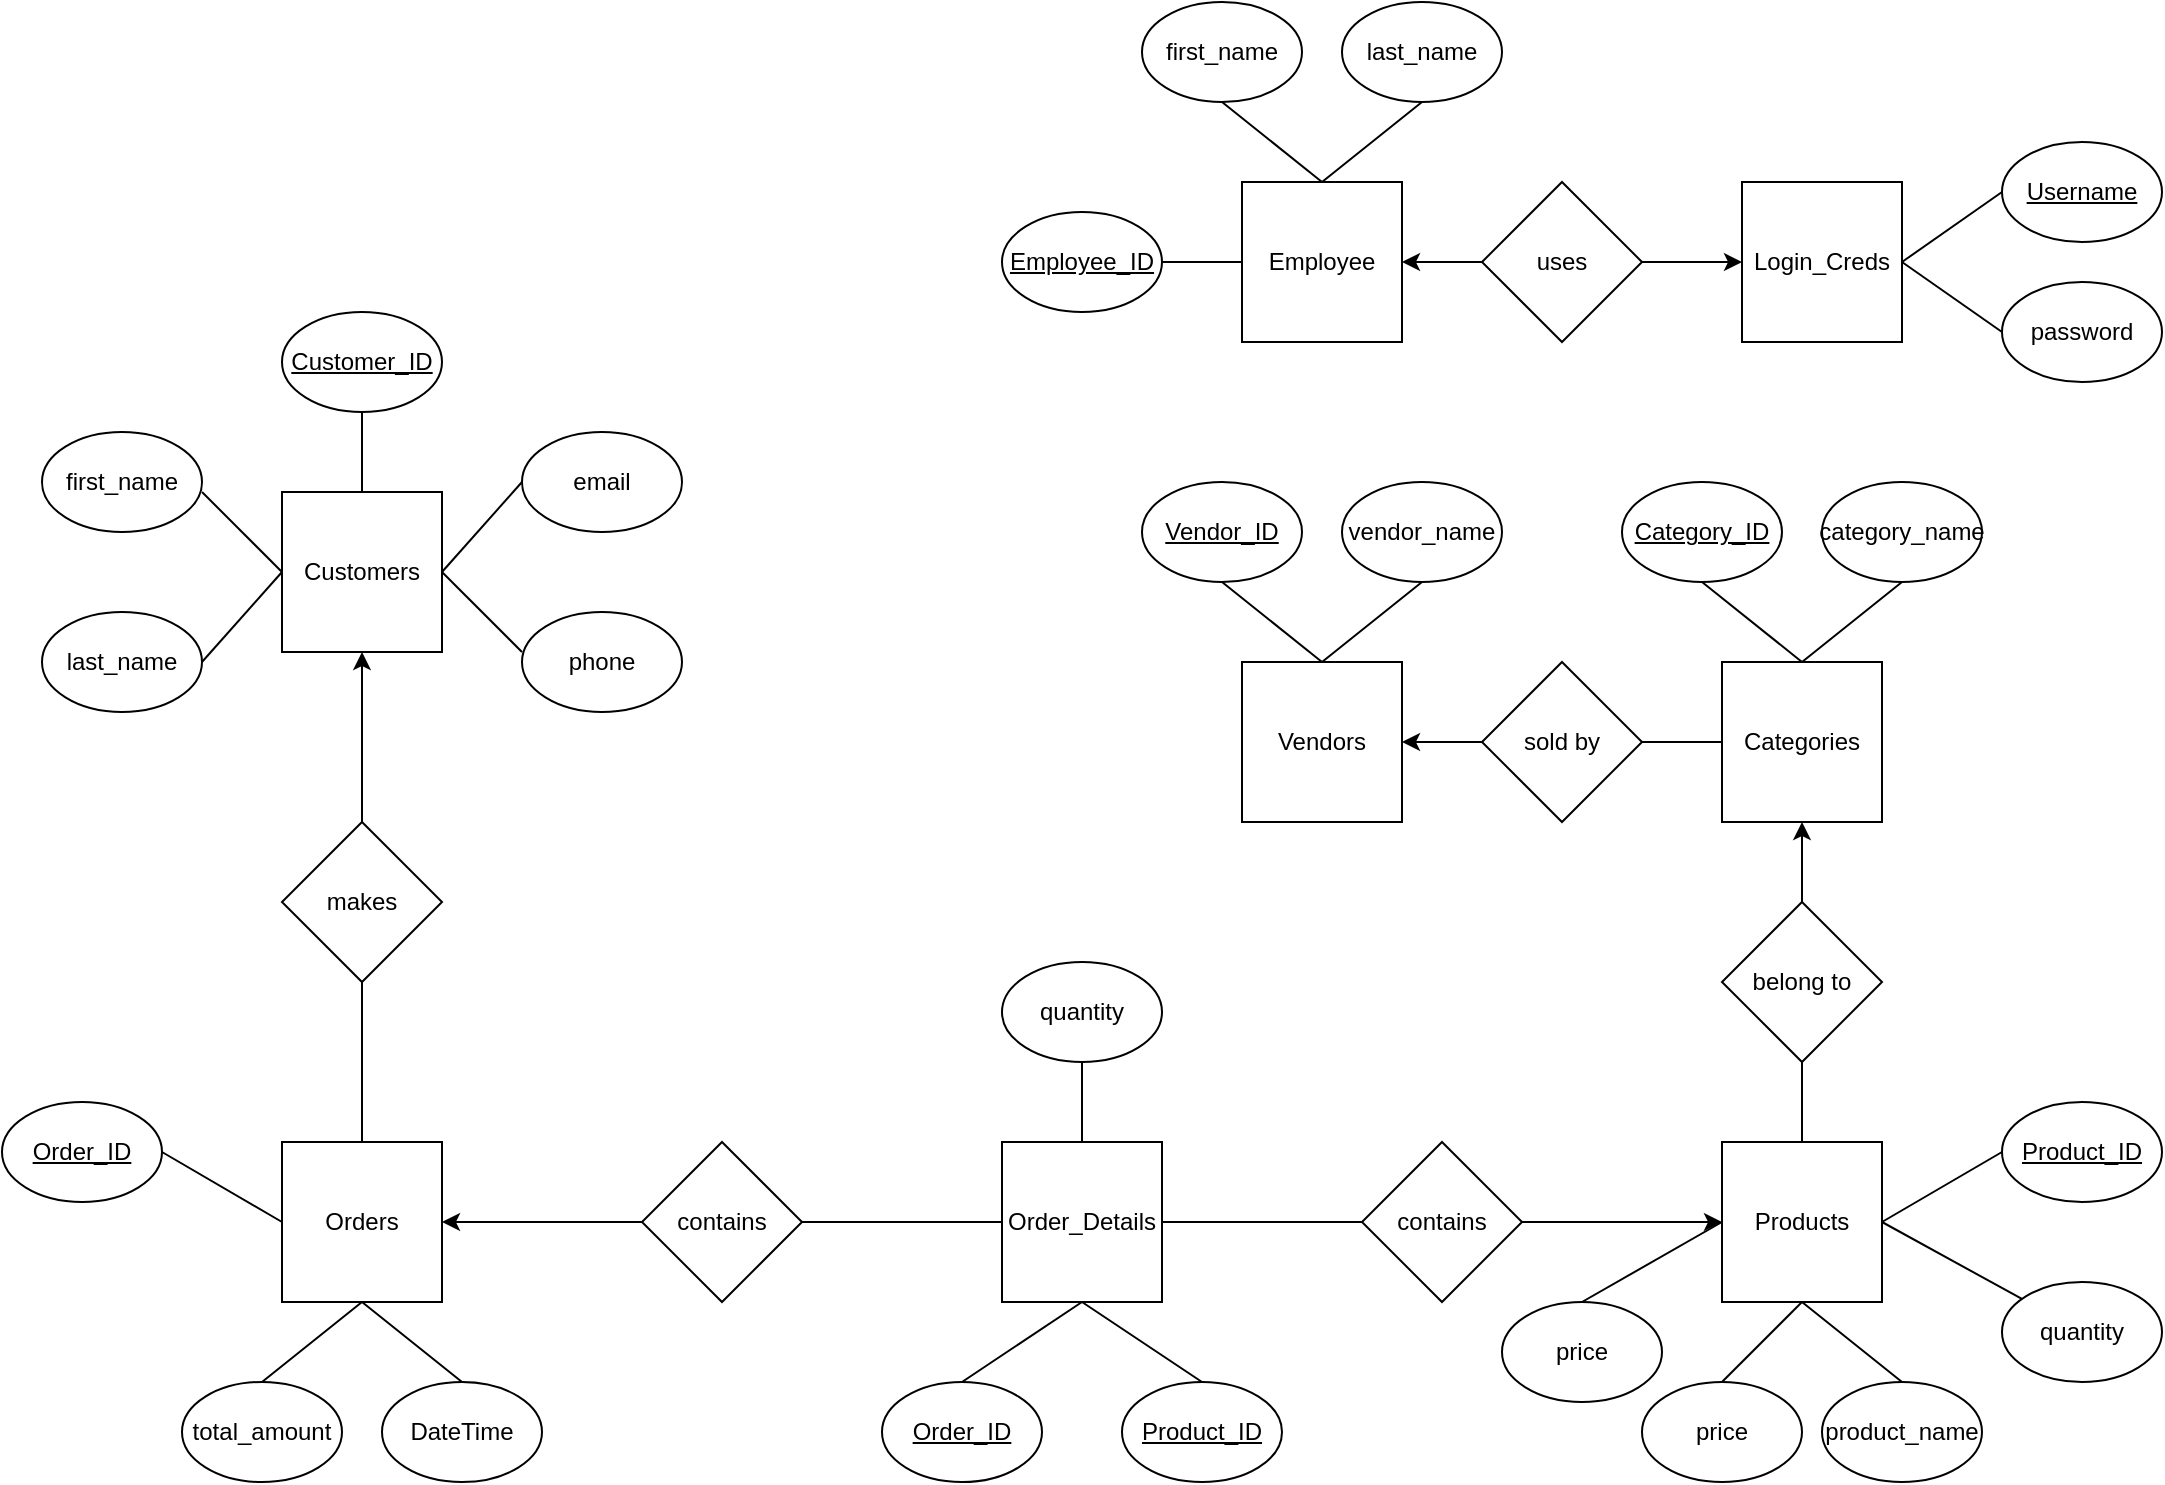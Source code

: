 <mxfile version="22.0.8" type="device">
  <diagram id="R2lEEEUBdFMjLlhIrx00" name="Page-1">
    <mxGraphModel dx="2500" dy="1484" grid="1" gridSize="10" guides="1" tooltips="1" connect="1" arrows="1" fold="1" page="0" pageScale="1" pageWidth="850" pageHeight="1100" math="0" shadow="0" extFonts="Permanent Marker^https://fonts.googleapis.com/css?family=Permanent+Marker">
      <root>
        <mxCell id="0" />
        <mxCell id="1" parent="0" />
        <mxCell id="e8H_tIhD7KVXPTv5cuJj-2" value="Orders" style="whiteSpace=wrap;html=1;aspect=fixed;" parent="1" vertex="1">
          <mxGeometry x="120" y="480" width="80" height="80" as="geometry" />
        </mxCell>
        <mxCell id="e8H_tIhD7KVXPTv5cuJj-3" value="Products" style="whiteSpace=wrap;html=1;aspect=fixed;" parent="1" vertex="1">
          <mxGeometry x="840" y="480" width="80" height="80" as="geometry" />
        </mxCell>
        <mxCell id="e8H_tIhD7KVXPTv5cuJj-9" value="contains" style="rhombus;whiteSpace=wrap;html=1;" parent="1" vertex="1">
          <mxGeometry x="300" y="480" width="80" height="80" as="geometry" />
        </mxCell>
        <mxCell id="e8H_tIhD7KVXPTv5cuJj-28" value="belong to" style="rhombus;whiteSpace=wrap;html=1;" parent="1" vertex="1">
          <mxGeometry x="840" y="360" width="80" height="80" as="geometry" />
        </mxCell>
        <mxCell id="e8H_tIhD7KVXPTv5cuJj-29" value="" style="endArrow=none;html=1;rounded=0;entryX=0.5;entryY=1;entryDx=0;entryDy=0;exitX=0.5;exitY=0;exitDx=0;exitDy=0;" parent="1" source="e8H_tIhD7KVXPTv5cuJj-3" target="e8H_tIhD7KVXPTv5cuJj-28" edge="1">
          <mxGeometry width="50" height="50" relative="1" as="geometry">
            <mxPoint x="875" y="480" as="sourcePoint" />
            <mxPoint x="925" y="430" as="targetPoint" />
          </mxGeometry>
        </mxCell>
        <mxCell id="e8H_tIhD7KVXPTv5cuJj-30" value="Categories" style="whiteSpace=wrap;html=1;aspect=fixed;" parent="1" vertex="1">
          <mxGeometry x="840" y="240" width="80" height="80" as="geometry" />
        </mxCell>
        <mxCell id="e8H_tIhD7KVXPTv5cuJj-31" value="" style="endArrow=classic;html=1;rounded=0;exitX=0.5;exitY=0;exitDx=0;exitDy=0;entryX=0.5;entryY=1;entryDx=0;entryDy=0;" parent="1" source="e8H_tIhD7KVXPTv5cuJj-28" target="e8H_tIhD7KVXPTv5cuJj-30" edge="1">
          <mxGeometry width="50" height="50" relative="1" as="geometry">
            <mxPoint x="595" y="370" as="sourcePoint" />
            <mxPoint x="645" y="320" as="targetPoint" />
          </mxGeometry>
        </mxCell>
        <mxCell id="e8H_tIhD7KVXPTv5cuJj-33" value="Vendors" style="whiteSpace=wrap;html=1;aspect=fixed;" parent="1" vertex="1">
          <mxGeometry x="600" y="240" width="80" height="80" as="geometry" />
        </mxCell>
        <mxCell id="e8H_tIhD7KVXPTv5cuJj-34" value="sold by" style="rhombus;whiteSpace=wrap;html=1;" parent="1" vertex="1">
          <mxGeometry x="720" y="240" width="80" height="80" as="geometry" />
        </mxCell>
        <mxCell id="e8H_tIhD7KVXPTv5cuJj-35" value="" style="endArrow=none;html=1;rounded=0;exitX=1;exitY=0.5;exitDx=0;exitDy=0;" parent="1" source="e8H_tIhD7KVXPTv5cuJj-34" edge="1">
          <mxGeometry width="50" height="50" relative="1" as="geometry">
            <mxPoint x="790" y="330" as="sourcePoint" />
            <mxPoint x="840" y="280" as="targetPoint" />
          </mxGeometry>
        </mxCell>
        <mxCell id="e8H_tIhD7KVXPTv5cuJj-36" value="" style="endArrow=classic;html=1;rounded=0;entryX=1;entryY=0.5;entryDx=0;entryDy=0;" parent="1" target="e8H_tIhD7KVXPTv5cuJj-33" edge="1">
          <mxGeometry width="50" height="50" relative="1" as="geometry">
            <mxPoint x="720" y="280" as="sourcePoint" />
            <mxPoint x="770" y="230" as="targetPoint" />
          </mxGeometry>
        </mxCell>
        <mxCell id="e8H_tIhD7KVXPTv5cuJj-37" value="Customers" style="whiteSpace=wrap;html=1;aspect=fixed;" parent="1" vertex="1">
          <mxGeometry x="120" y="155" width="80" height="80" as="geometry" />
        </mxCell>
        <mxCell id="e8H_tIhD7KVXPTv5cuJj-38" value="makes" style="rhombus;whiteSpace=wrap;html=1;" parent="1" vertex="1">
          <mxGeometry x="120" y="320" width="80" height="80" as="geometry" />
        </mxCell>
        <mxCell id="e8H_tIhD7KVXPTv5cuJj-39" value="" style="endArrow=classic;html=1;rounded=0;exitX=0.5;exitY=0;exitDx=0;exitDy=0;entryX=0.5;entryY=1;entryDx=0;entryDy=0;" parent="1" source="e8H_tIhD7KVXPTv5cuJj-38" target="e8H_tIhD7KVXPTv5cuJj-37" edge="1">
          <mxGeometry width="50" height="50" relative="1" as="geometry">
            <mxPoint x="115" y="130" as="sourcePoint" />
            <mxPoint x="160" y="240" as="targetPoint" />
          </mxGeometry>
        </mxCell>
        <mxCell id="e8H_tIhD7KVXPTv5cuJj-44" value="Employee" style="whiteSpace=wrap;html=1;aspect=fixed;" parent="1" vertex="1">
          <mxGeometry x="600" width="80" height="80" as="geometry" />
        </mxCell>
        <mxCell id="e8H_tIhD7KVXPTv5cuJj-49" value="" style="endArrow=classic;html=1;rounded=0;entryX=1;entryY=0.5;entryDx=0;entryDy=0;" parent="1" target="e8H_tIhD7KVXPTv5cuJj-44" edge="1">
          <mxGeometry width="50" height="50" relative="1" as="geometry">
            <mxPoint x="720" y="40" as="sourcePoint" />
            <mxPoint x="770" y="-10" as="targetPoint" />
          </mxGeometry>
        </mxCell>
        <mxCell id="e8H_tIhD7KVXPTv5cuJj-50" value="" style="endArrow=classic;html=1;rounded=0;entryX=0;entryY=0.5;entryDx=0;entryDy=0;" parent="1" target="a10hDevYPNztPjS2E4dn-121" edge="1">
          <mxGeometry width="50" height="50" relative="1" as="geometry">
            <mxPoint x="800" y="40" as="sourcePoint" />
            <mxPoint x="840" y="40" as="targetPoint" />
          </mxGeometry>
        </mxCell>
        <mxCell id="a10hDevYPNztPjS2E4dn-3" value="&lt;u&gt;Customer_ID&lt;/u&gt;" style="ellipse;whiteSpace=wrap;html=1;" parent="1" vertex="1">
          <mxGeometry x="120" y="65" width="80" height="50" as="geometry" />
        </mxCell>
        <mxCell id="a10hDevYPNztPjS2E4dn-7" value="&lt;u&gt;Order_ID&lt;/u&gt;" style="ellipse;whiteSpace=wrap;html=1;" parent="1" vertex="1">
          <mxGeometry x="-20" y="460" width="80" height="50" as="geometry" />
        </mxCell>
        <mxCell id="a10hDevYPNztPjS2E4dn-9" value="first_name" style="ellipse;whiteSpace=wrap;html=1;" parent="1" vertex="1">
          <mxGeometry y="125" width="80" height="50" as="geometry" />
        </mxCell>
        <mxCell id="a10hDevYPNztPjS2E4dn-14" value="&lt;u&gt;Order_ID&lt;/u&gt;" style="ellipse;whiteSpace=wrap;html=1;" parent="1" vertex="1">
          <mxGeometry x="420" y="600" width="80" height="50" as="geometry" />
        </mxCell>
        <mxCell id="a10hDevYPNztPjS2E4dn-15" value="&lt;u&gt;Product_ID&lt;/u&gt;" style="ellipse;whiteSpace=wrap;html=1;" parent="1" vertex="1">
          <mxGeometry x="540" y="600" width="80" height="50" as="geometry" />
        </mxCell>
        <mxCell id="a10hDevYPNztPjS2E4dn-18" value="last_name" style="ellipse;whiteSpace=wrap;html=1;" parent="1" vertex="1">
          <mxGeometry y="215" width="80" height="50" as="geometry" />
        </mxCell>
        <mxCell id="a10hDevYPNztPjS2E4dn-19" value="" style="endArrow=none;html=1;rounded=0;entryX=0;entryY=0.5;entryDx=0;entryDy=0;" parent="1" target="e8H_tIhD7KVXPTv5cuJj-37" edge="1">
          <mxGeometry width="50" height="50" relative="1" as="geometry">
            <mxPoint x="80" y="155" as="sourcePoint" />
            <mxPoint x="130" y="125" as="targetPoint" />
          </mxGeometry>
        </mxCell>
        <mxCell id="a10hDevYPNztPjS2E4dn-20" value="" style="endArrow=none;html=1;rounded=0;entryX=0;entryY=0.5;entryDx=0;entryDy=0;exitX=1;exitY=0.5;exitDx=0;exitDy=0;" parent="1" source="a10hDevYPNztPjS2E4dn-18" target="e8H_tIhD7KVXPTv5cuJj-37" edge="1">
          <mxGeometry width="50" height="50" relative="1" as="geometry">
            <mxPoint x="80" y="255" as="sourcePoint" />
            <mxPoint x="130" y="205" as="targetPoint" />
          </mxGeometry>
        </mxCell>
        <mxCell id="a10hDevYPNztPjS2E4dn-21" value="" style="endArrow=none;html=1;rounded=0;entryX=0.5;entryY=0;entryDx=0;entryDy=0;" parent="1" target="e8H_tIhD7KVXPTv5cuJj-37" edge="1">
          <mxGeometry width="50" height="50" relative="1" as="geometry">
            <mxPoint x="160" y="115" as="sourcePoint" />
            <mxPoint x="210" y="65" as="targetPoint" />
          </mxGeometry>
        </mxCell>
        <mxCell id="a10hDevYPNztPjS2E4dn-63" value="DateTime" style="ellipse;whiteSpace=wrap;html=1;" parent="1" vertex="1">
          <mxGeometry x="170" y="600" width="80" height="50" as="geometry" />
        </mxCell>
        <mxCell id="a10hDevYPNztPjS2E4dn-64" value="quantity" style="ellipse;whiteSpace=wrap;html=1;" parent="1" vertex="1">
          <mxGeometry x="480" y="390" width="80" height="50" as="geometry" />
        </mxCell>
        <mxCell id="a10hDevYPNztPjS2E4dn-67" value="vendor_name" style="ellipse;whiteSpace=wrap;html=1;" parent="1" vertex="1">
          <mxGeometry x="650" y="150" width="80" height="50" as="geometry" />
        </mxCell>
        <mxCell id="a10hDevYPNztPjS2E4dn-68" value="&lt;u&gt;Vendor_ID&lt;/u&gt;" style="ellipse;whiteSpace=wrap;html=1;" parent="1" vertex="1">
          <mxGeometry x="550" y="150" width="80" height="50" as="geometry" />
        </mxCell>
        <mxCell id="a10hDevYPNztPjS2E4dn-69" value="" style="endArrow=none;html=1;rounded=0;exitX=0.5;exitY=0;exitDx=0;exitDy=0;" parent="1" source="e8H_tIhD7KVXPTv5cuJj-33" edge="1">
          <mxGeometry width="50" height="50" relative="1" as="geometry">
            <mxPoint x="640" y="250" as="sourcePoint" />
            <mxPoint x="690" y="200" as="targetPoint" />
          </mxGeometry>
        </mxCell>
        <mxCell id="a10hDevYPNztPjS2E4dn-76" value="" style="endArrow=none;html=1;rounded=0;exitX=0.5;exitY=0;exitDx=0;exitDy=0;" parent="1" source="e8H_tIhD7KVXPTv5cuJj-33" edge="1">
          <mxGeometry width="50" height="50" relative="1" as="geometry">
            <mxPoint x="540" y="250" as="sourcePoint" />
            <mxPoint x="590" y="200" as="targetPoint" />
          </mxGeometry>
        </mxCell>
        <mxCell id="a10hDevYPNztPjS2E4dn-79" value="total_amount" style="ellipse;whiteSpace=wrap;html=1;" parent="1" vertex="1">
          <mxGeometry x="70" y="600" width="80" height="50" as="geometry" />
        </mxCell>
        <mxCell id="a10hDevYPNztPjS2E4dn-82" value="" style="endArrow=none;html=1;rounded=0;entryX=1;entryY=0.5;entryDx=0;entryDy=0;" parent="1" target="a10hDevYPNztPjS2E4dn-7" edge="1">
          <mxGeometry width="50" height="50" relative="1" as="geometry">
            <mxPoint x="120" y="520" as="sourcePoint" />
            <mxPoint x="170" y="470" as="targetPoint" />
          </mxGeometry>
        </mxCell>
        <mxCell id="a10hDevYPNztPjS2E4dn-85" value="" style="endArrow=none;html=1;rounded=0;exitX=0.5;exitY=0;exitDx=0;exitDy=0;" parent="1" source="a10hDevYPNztPjS2E4dn-79" edge="1">
          <mxGeometry width="50" height="50" relative="1" as="geometry">
            <mxPoint x="110" y="610" as="sourcePoint" />
            <mxPoint x="160" y="560" as="targetPoint" />
          </mxGeometry>
        </mxCell>
        <mxCell id="a10hDevYPNztPjS2E4dn-89" value="&lt;u&gt;Category_ID&lt;/u&gt;" style="ellipse;whiteSpace=wrap;html=1;" parent="1" vertex="1">
          <mxGeometry x="790" y="150" width="80" height="50" as="geometry" />
        </mxCell>
        <mxCell id="a10hDevYPNztPjS2E4dn-90" value="category_name" style="ellipse;whiteSpace=wrap;html=1;" parent="1" vertex="1">
          <mxGeometry x="890" y="150" width="80" height="50" as="geometry" />
        </mxCell>
        <mxCell id="a10hDevYPNztPjS2E4dn-92" value="" style="endArrow=none;html=1;rounded=0;entryX=0.5;entryY=1;entryDx=0;entryDy=0;" parent="1" target="a10hDevYPNztPjS2E4dn-89" edge="1">
          <mxGeometry width="50" height="50" relative="1" as="geometry">
            <mxPoint x="880" y="240" as="sourcePoint" />
            <mxPoint x="930" y="190" as="targetPoint" />
          </mxGeometry>
        </mxCell>
        <mxCell id="a10hDevYPNztPjS2E4dn-93" value="" style="endArrow=none;html=1;rounded=0;entryX=0.5;entryY=1;entryDx=0;entryDy=0;" parent="1" target="a10hDevYPNztPjS2E4dn-90" edge="1">
          <mxGeometry width="50" height="50" relative="1" as="geometry">
            <mxPoint x="880" y="240" as="sourcePoint" />
            <mxPoint x="930" y="190" as="targetPoint" />
          </mxGeometry>
        </mxCell>
        <mxCell id="a10hDevYPNztPjS2E4dn-97" value="&lt;u&gt;Product_ID&lt;/u&gt;" style="ellipse;whiteSpace=wrap;html=1;" parent="1" vertex="1">
          <mxGeometry x="980" y="460" width="80" height="50" as="geometry" />
        </mxCell>
        <mxCell id="a10hDevYPNztPjS2E4dn-100" value="product_name" style="ellipse;whiteSpace=wrap;html=1;" parent="1" vertex="1">
          <mxGeometry x="890" y="600" width="80" height="50" as="geometry" />
        </mxCell>
        <mxCell id="a10hDevYPNztPjS2E4dn-101" value="price" style="ellipse;whiteSpace=wrap;html=1;" parent="1" vertex="1">
          <mxGeometry x="800" y="600" width="80" height="50" as="geometry" />
        </mxCell>
        <mxCell id="a10hDevYPNztPjS2E4dn-102" value="quantity" style="ellipse;whiteSpace=wrap;html=1;" parent="1" vertex="1">
          <mxGeometry x="980" y="550" width="80" height="50" as="geometry" />
        </mxCell>
        <mxCell id="a10hDevYPNztPjS2E4dn-103" value="" style="endArrow=none;html=1;rounded=0;entryX=0;entryY=0.5;entryDx=0;entryDy=0;" parent="1" target="a10hDevYPNztPjS2E4dn-97" edge="1">
          <mxGeometry width="50" height="50" relative="1" as="geometry">
            <mxPoint x="920" y="520" as="sourcePoint" />
            <mxPoint x="970" y="470" as="targetPoint" />
          </mxGeometry>
        </mxCell>
        <mxCell id="a10hDevYPNztPjS2E4dn-105" value="" style="endArrow=none;html=1;rounded=0;entryX=1;entryY=0.5;entryDx=0;entryDy=0;" parent="1" source="a10hDevYPNztPjS2E4dn-102" target="e8H_tIhD7KVXPTv5cuJj-3" edge="1">
          <mxGeometry width="50" height="50" relative="1" as="geometry">
            <mxPoint x="830" y="610" as="sourcePoint" />
            <mxPoint x="880" y="560" as="targetPoint" />
          </mxGeometry>
        </mxCell>
        <mxCell id="a10hDevYPNztPjS2E4dn-106" value="" style="endArrow=none;html=1;rounded=0;" parent="1" edge="1">
          <mxGeometry width="50" height="50" relative="1" as="geometry">
            <mxPoint x="840" y="600" as="sourcePoint" />
            <mxPoint x="880" y="560" as="targetPoint" />
          </mxGeometry>
        </mxCell>
        <mxCell id="a10hDevYPNztPjS2E4dn-107" value="" style="endArrow=none;html=1;rounded=0;entryX=0.5;entryY=0;entryDx=0;entryDy=0;" parent="1" target="a10hDevYPNztPjS2E4dn-100" edge="1">
          <mxGeometry width="50" height="50" relative="1" as="geometry">
            <mxPoint x="880" y="560" as="sourcePoint" />
            <mxPoint x="930" y="510" as="targetPoint" />
          </mxGeometry>
        </mxCell>
        <mxCell id="a10hDevYPNztPjS2E4dn-121" value="Login_Creds" style="whiteSpace=wrap;html=1;aspect=fixed;" parent="1" vertex="1">
          <mxGeometry x="850" width="80" height="80" as="geometry" />
        </mxCell>
        <mxCell id="a10hDevYPNztPjS2E4dn-126" value="uses" style="rhombus;whiteSpace=wrap;html=1;" parent="1" vertex="1">
          <mxGeometry x="720" width="80" height="80" as="geometry" />
        </mxCell>
        <mxCell id="a10hDevYPNztPjS2E4dn-128" value="first_name" style="ellipse;whiteSpace=wrap;html=1;" parent="1" vertex="1">
          <mxGeometry x="550" y="-90" width="80" height="50" as="geometry" />
        </mxCell>
        <mxCell id="a10hDevYPNztPjS2E4dn-131" value="last_name" style="ellipse;whiteSpace=wrap;html=1;" parent="1" vertex="1">
          <mxGeometry x="650" y="-90" width="80" height="50" as="geometry" />
        </mxCell>
        <mxCell id="a10hDevYPNztPjS2E4dn-132" value="" style="endArrow=none;html=1;rounded=0;exitX=0.5;exitY=0;exitDx=0;exitDy=0;" parent="1" source="e8H_tIhD7KVXPTv5cuJj-44" edge="1">
          <mxGeometry width="50" height="50" relative="1" as="geometry">
            <mxPoint x="540" y="10" as="sourcePoint" />
            <mxPoint x="590" y="-40" as="targetPoint" />
          </mxGeometry>
        </mxCell>
        <mxCell id="a10hDevYPNztPjS2E4dn-133" value="" style="endArrow=none;html=1;rounded=0;entryX=0.5;entryY=1;entryDx=0;entryDy=0;" parent="1" target="a10hDevYPNztPjS2E4dn-131" edge="1">
          <mxGeometry width="50" height="50" relative="1" as="geometry">
            <mxPoint x="640" as="sourcePoint" />
            <mxPoint x="690" y="-50" as="targetPoint" />
          </mxGeometry>
        </mxCell>
        <mxCell id="a10hDevYPNztPjS2E4dn-134" value="&lt;u&gt;Employee_ID&lt;/u&gt;" style="ellipse;whiteSpace=wrap;html=1;" parent="1" vertex="1">
          <mxGeometry x="480" y="15" width="80" height="50" as="geometry" />
        </mxCell>
        <mxCell id="a10hDevYPNztPjS2E4dn-135" value="" style="endArrow=none;html=1;rounded=0;entryX=0;entryY=0.5;entryDx=0;entryDy=0;" parent="1" target="e8H_tIhD7KVXPTv5cuJj-44" edge="1">
          <mxGeometry width="50" height="50" relative="1" as="geometry">
            <mxPoint x="560" y="40" as="sourcePoint" />
            <mxPoint x="610" y="-10" as="targetPoint" />
          </mxGeometry>
        </mxCell>
        <mxCell id="a10hDevYPNztPjS2E4dn-138" value="&lt;u&gt;Username&lt;/u&gt;" style="ellipse;whiteSpace=wrap;html=1;" parent="1" vertex="1">
          <mxGeometry x="980" y="-20" width="80" height="50" as="geometry" />
        </mxCell>
        <mxCell id="a10hDevYPNztPjS2E4dn-139" value="password" style="ellipse;whiteSpace=wrap;html=1;" parent="1" vertex="1">
          <mxGeometry x="980" y="50" width="80" height="50" as="geometry" />
        </mxCell>
        <mxCell id="a10hDevYPNztPjS2E4dn-140" value="" style="endArrow=none;html=1;rounded=0;entryX=1;entryY=0.5;entryDx=0;entryDy=0;exitX=0;exitY=0.5;exitDx=0;exitDy=0;" parent="1" source="a10hDevYPNztPjS2E4dn-139" target="a10hDevYPNztPjS2E4dn-121" edge="1">
          <mxGeometry width="50" height="50" relative="1" as="geometry">
            <mxPoint x="980" y="70" as="sourcePoint" />
            <mxPoint x="940" y="40" as="targetPoint" />
          </mxGeometry>
        </mxCell>
        <mxCell id="a10hDevYPNztPjS2E4dn-141" value="" style="endArrow=none;html=1;rounded=0;entryX=0;entryY=0.5;entryDx=0;entryDy=0;exitX=1;exitY=0.5;exitDx=0;exitDy=0;" parent="1" source="a10hDevYPNztPjS2E4dn-121" target="a10hDevYPNztPjS2E4dn-138" edge="1">
          <mxGeometry width="50" height="50" relative="1" as="geometry">
            <mxPoint x="940" y="40" as="sourcePoint" />
            <mxPoint x="980" as="targetPoint" />
          </mxGeometry>
        </mxCell>
        <mxCell id="R6B86l6NSut9loNPVpdU-6" value="contains" style="rhombus;whiteSpace=wrap;html=1;" parent="1" vertex="1">
          <mxGeometry x="660" y="480" width="80" height="80" as="geometry" />
        </mxCell>
        <mxCell id="R6B86l6NSut9loNPVpdU-7" value="Order_Details" style="whiteSpace=wrap;html=1;aspect=fixed;" parent="1" vertex="1">
          <mxGeometry x="480" y="480" width="80" height="80" as="geometry" />
        </mxCell>
        <mxCell id="R6B86l6NSut9loNPVpdU-11" value="" style="endArrow=classic;html=1;rounded=0;exitX=0;exitY=0.5;exitDx=0;exitDy=0;" parent="1" source="e8H_tIhD7KVXPTv5cuJj-9" edge="1">
          <mxGeometry width="50" height="50" relative="1" as="geometry">
            <mxPoint x="150" y="570" as="sourcePoint" />
            <mxPoint x="200" y="520" as="targetPoint" />
          </mxGeometry>
        </mxCell>
        <mxCell id="R6B86l6NSut9loNPVpdU-12" value="" style="endArrow=none;html=1;rounded=0;entryX=0;entryY=0.5;entryDx=0;entryDy=0;" parent="1" target="R6B86l6NSut9loNPVpdU-7" edge="1">
          <mxGeometry width="50" height="50" relative="1" as="geometry">
            <mxPoint x="380" y="520" as="sourcePoint" />
            <mxPoint x="430" y="470" as="targetPoint" />
          </mxGeometry>
        </mxCell>
        <mxCell id="R6B86l6NSut9loNPVpdU-13" value="" style="endArrow=none;html=1;rounded=0;entryX=0;entryY=0.5;entryDx=0;entryDy=0;" parent="1" target="R6B86l6NSut9loNPVpdU-6" edge="1">
          <mxGeometry width="50" height="50" relative="1" as="geometry">
            <mxPoint x="560" y="520" as="sourcePoint" />
            <mxPoint x="610" y="470" as="targetPoint" />
          </mxGeometry>
        </mxCell>
        <mxCell id="R6B86l6NSut9loNPVpdU-14" value="" style="endArrow=classic;html=1;rounded=0;entryX=0;entryY=0.5;entryDx=0;entryDy=0;" parent="1" target="e8H_tIhD7KVXPTv5cuJj-3" edge="1">
          <mxGeometry width="50" height="50" relative="1" as="geometry">
            <mxPoint x="740" y="520" as="sourcePoint" />
            <mxPoint x="790" y="470" as="targetPoint" />
          </mxGeometry>
        </mxCell>
        <mxCell id="R6B86l6NSut9loNPVpdU-15" value="" style="endArrow=none;html=1;rounded=0;exitX=0.5;exitY=0;exitDx=0;exitDy=0;" parent="1" source="a10hDevYPNztPjS2E4dn-14" edge="1">
          <mxGeometry width="50" height="50" relative="1" as="geometry">
            <mxPoint x="470" y="610" as="sourcePoint" />
            <mxPoint x="520" y="560" as="targetPoint" />
          </mxGeometry>
        </mxCell>
        <mxCell id="R6B86l6NSut9loNPVpdU-16" value="" style="endArrow=none;html=1;rounded=0;entryX=0.5;entryY=0;entryDx=0;entryDy=0;" parent="1" target="a10hDevYPNztPjS2E4dn-15" edge="1">
          <mxGeometry width="50" height="50" relative="1" as="geometry">
            <mxPoint x="520" y="560" as="sourcePoint" />
            <mxPoint x="570" y="510" as="targetPoint" />
          </mxGeometry>
        </mxCell>
        <mxCell id="R6B86l6NSut9loNPVpdU-17" value="" style="endArrow=none;html=1;rounded=0;exitX=0.5;exitY=0;exitDx=0;exitDy=0;" parent="1" source="a10hDevYPNztPjS2E4dn-63" edge="1">
          <mxGeometry width="50" height="50" relative="1" as="geometry">
            <mxPoint x="220" y="600" as="sourcePoint" />
            <mxPoint x="160" y="560" as="targetPoint" />
          </mxGeometry>
        </mxCell>
        <mxCell id="R6B86l6NSut9loNPVpdU-18" value="" style="endArrow=none;html=1;rounded=0;exitX=0.5;exitY=0;exitDx=0;exitDy=0;entryX=0.5;entryY=1;entryDx=0;entryDy=0;" parent="1" source="R6B86l6NSut9loNPVpdU-7" target="a10hDevYPNztPjS2E4dn-64" edge="1">
          <mxGeometry width="50" height="50" relative="1" as="geometry">
            <mxPoint x="530" y="490" as="sourcePoint" />
            <mxPoint x="580" y="440" as="targetPoint" />
          </mxGeometry>
        </mxCell>
        <mxCell id="R6B86l6NSut9loNPVpdU-26" value="" style="endArrow=none;html=1;rounded=0;entryX=0;entryY=0.5;entryDx=0;entryDy=0;" parent="1" target="R6B86l6NSut9loNPVpdU-28" edge="1">
          <mxGeometry width="50" height="50" relative="1" as="geometry">
            <mxPoint x="200" y="195" as="sourcePoint" />
            <mxPoint x="240" y="165" as="targetPoint" />
          </mxGeometry>
        </mxCell>
        <mxCell id="R6B86l6NSut9loNPVpdU-28" value="email" style="ellipse;whiteSpace=wrap;html=1;" parent="1" vertex="1">
          <mxGeometry x="240" y="125" width="80" height="50" as="geometry" />
        </mxCell>
        <mxCell id="R6B86l6NSut9loNPVpdU-29" value="phone" style="ellipse;whiteSpace=wrap;html=1;" parent="1" vertex="1">
          <mxGeometry x="240" y="215" width="80" height="50" as="geometry" />
        </mxCell>
        <mxCell id="R6B86l6NSut9loNPVpdU-30" value="" style="endArrow=none;html=1;rounded=0;" parent="1" edge="1">
          <mxGeometry width="50" height="50" relative="1" as="geometry">
            <mxPoint x="240" y="235" as="sourcePoint" />
            <mxPoint x="200" y="195" as="targetPoint" />
          </mxGeometry>
        </mxCell>
        <mxCell id="3YfIQrUSxxk50hJMFm_l-4" value="" style="endArrow=none;html=1;rounded=0;exitX=0.5;exitY=0;exitDx=0;exitDy=0;entryX=0.5;entryY=1;entryDx=0;entryDy=0;" parent="1" source="e8H_tIhD7KVXPTv5cuJj-2" target="e8H_tIhD7KVXPTv5cuJj-38" edge="1">
          <mxGeometry width="50" height="50" relative="1" as="geometry">
            <mxPoint x="120" y="370" as="sourcePoint" />
            <mxPoint x="170" y="320" as="targetPoint" />
          </mxGeometry>
        </mxCell>
        <mxCell id="Oso3OHCSPmokAym-D3TS-1" value="price" style="ellipse;whiteSpace=wrap;html=1;" vertex="1" parent="1">
          <mxGeometry x="730" y="560" width="80" height="50" as="geometry" />
        </mxCell>
        <mxCell id="Oso3OHCSPmokAym-D3TS-2" value="" style="endArrow=none;html=1;rounded=0;exitX=0.5;exitY=0;exitDx=0;exitDy=0;" edge="1" parent="1" source="Oso3OHCSPmokAym-D3TS-1">
          <mxGeometry width="50" height="50" relative="1" as="geometry">
            <mxPoint x="620" y="460" as="sourcePoint" />
            <mxPoint x="840" y="520" as="targetPoint" />
          </mxGeometry>
        </mxCell>
      </root>
    </mxGraphModel>
  </diagram>
</mxfile>
